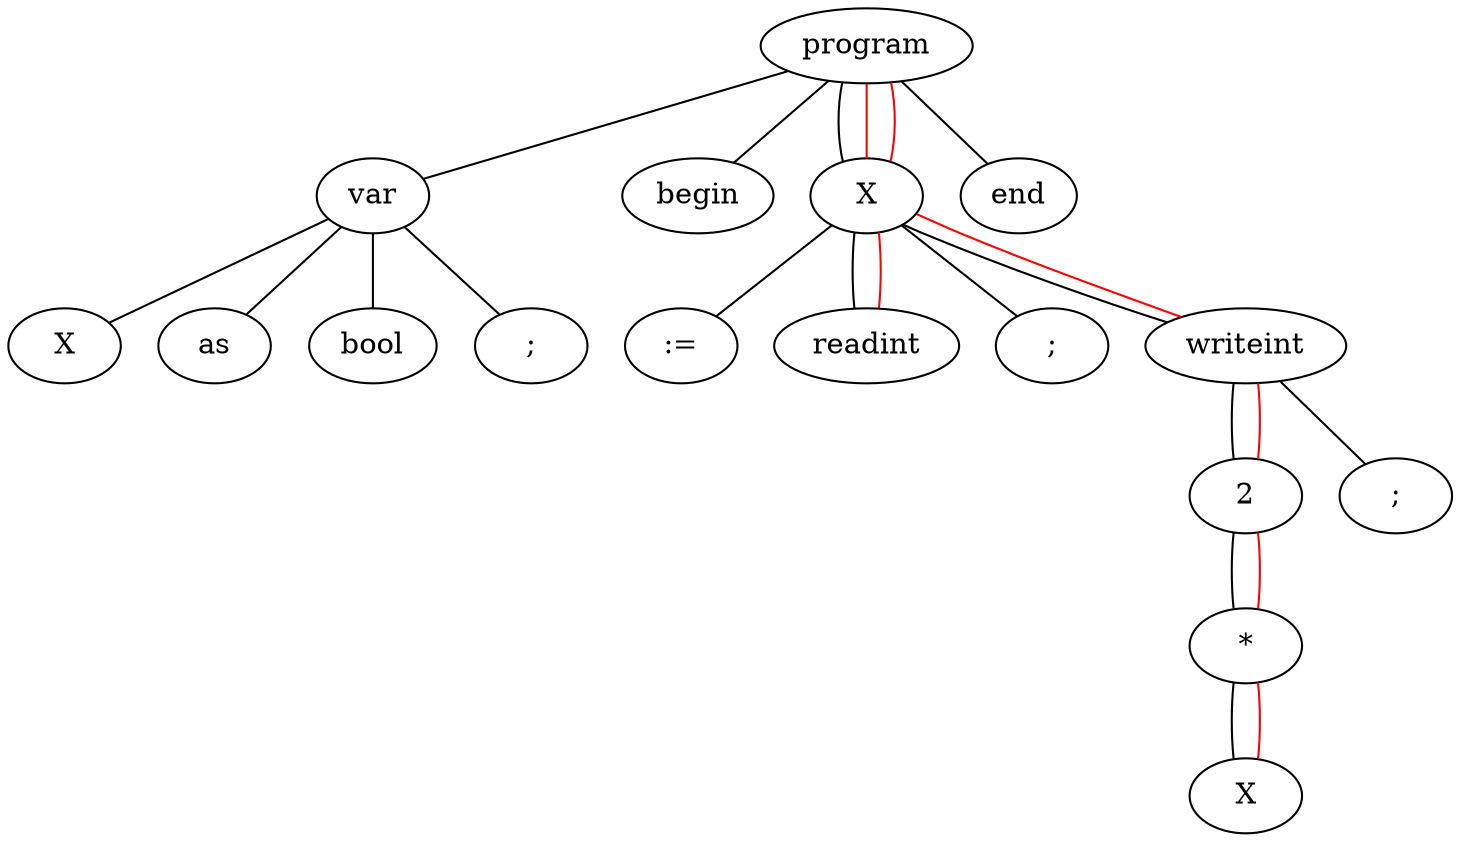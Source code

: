 // Abstract Syntax tree
graph {
	0 [label=program]
	1 [label=var]
	2 [label=X]
		1 -- 2
	3 [label=as]
		1 -- 3
	4 [label=bool]
	4 [label=bool]
		1 -- 4
	5 [label=";"]
		1 -- 5
	1 [label=var]
		0 -- 1
	6 [label=begin]
		0 -- 6
	7 [label=X]
	8 [label=":="]
		7 -- 8
	9 [label=readint]
	9 [label=readint]
		7 -- 9
	7 [label=X]
	7 [label=X]
	10 [label=";"]
		7 -- 10
	11 [label=writeint]
	12 [label=2]
	12 [label=2]
	13 [label="*"]
	14 [label=X]
	14 [label=X]
	14 [label=X]
		13 -- 14
	13 [label="*"]
		12 -- 13
	12 [label=2]
	12 [label=2]
	12 [label=2]
		11 -- 12
	11 [label=writeint]
	11 [label=writeint]
	15 [label=";"]
		11 -- 15
	11 [label=writeint]
		7 -- 11
	7 [label=X]
		0 -- 7
	16 [label=end]
		0 -- 16
		7 -- 9 [color=red]
		0 -- 7 [color=red]
		13 -- 14 [color=red]
		12 -- 13 [color=red]
		11 -- 12 [color=red]
		7 -- 11 [color=red]
		0 -- 7 [color=red]
}